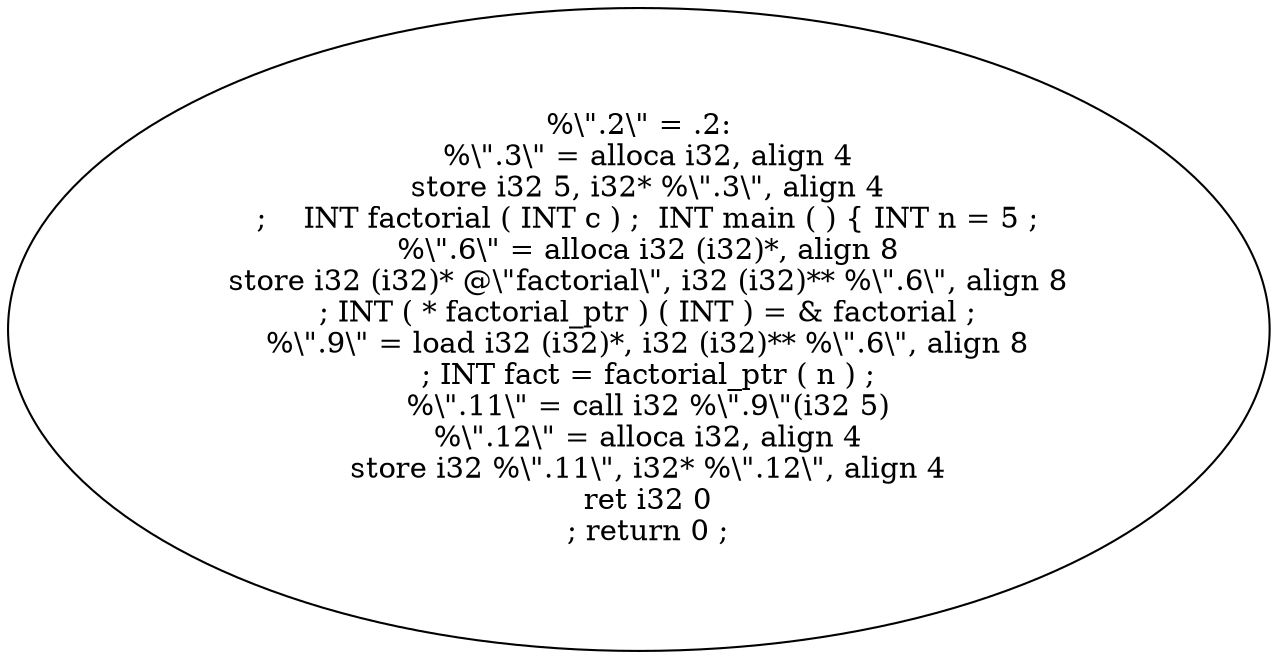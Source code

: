 digraph AST {
  "135765457888608" [label="%\\\".2\\\" = .2:
  %\\\".3\\\" = alloca i32, align 4
  store i32 5, i32* %\\\".3\\\", align 4
  ;    INT factorial ( INT c ) ;  INT main ( ) { INT n = 5 ;
  %\\\".6\\\" = alloca i32 (i32)*, align 8
  store i32 (i32)* @\\\"factorial\\\", i32 (i32)** %\\\".6\\\", align 8
  ; INT ( * factorial_ptr ) ( INT ) = & factorial ;
  %\\\".9\\\" = load i32 (i32)*, i32 (i32)** %\\\".6\\\", align 8
  ; INT fact = factorial_ptr ( n ) ;
  %\\\".11\\\" = call i32 %\\\".9\\\"(i32 5)
  %\\\".12\\\" = alloca i32, align 4
  store i32 %\\\".11\\\", i32* %\\\".12\\\", align 4
  ret i32 0
  ; return 0 ;"];
}
